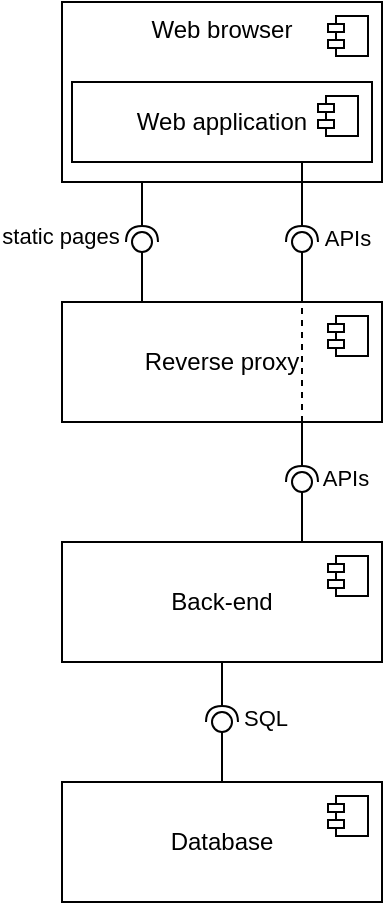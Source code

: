 <mxfile version="25.0.2">
  <diagram name="Page-1" id="UnTIZeBMVxwomK0J2_nH">
    <mxGraphModel dx="241" dy="143" grid="1" gridSize="10" guides="1" tooltips="1" connect="1" arrows="1" fold="1" page="1" pageScale="1" pageWidth="827" pageHeight="1169" math="0" shadow="0">
      <root>
        <mxCell id="0" />
        <mxCell id="1" parent="0" />
        <mxCell id="D7EhTNVWj45SHCvEhxK5-1" value="Web browser" style="html=1;dropTarget=0;whiteSpace=wrap;verticalAlign=top;align=center;" parent="1" vertex="1">
          <mxGeometry x="160" y="70" width="160" height="90" as="geometry" />
        </mxCell>
        <mxCell id="D7EhTNVWj45SHCvEhxK5-2" value="" style="shape=module;jettyWidth=8;jettyHeight=4;" parent="D7EhTNVWj45SHCvEhxK5-1" vertex="1">
          <mxGeometry x="1" width="20" height="20" relative="1" as="geometry">
            <mxPoint x="-27" y="7" as="offset" />
          </mxGeometry>
        </mxCell>
        <mxCell id="D7EhTNVWj45SHCvEhxK5-3" value="Web application" style="html=1;dropTarget=0;whiteSpace=wrap;" parent="1" vertex="1">
          <mxGeometry x="165" y="110" width="150" height="40" as="geometry" />
        </mxCell>
        <mxCell id="D7EhTNVWj45SHCvEhxK5-4" value="" style="shape=module;jettyWidth=8;jettyHeight=4;" parent="D7EhTNVWj45SHCvEhxK5-3" vertex="1">
          <mxGeometry x="1" width="20" height="20" relative="1" as="geometry">
            <mxPoint x="-27" y="7" as="offset" />
          </mxGeometry>
        </mxCell>
        <mxCell id="D7EhTNVWj45SHCvEhxK5-6" value="Reverse proxy" style="html=1;dropTarget=0;whiteSpace=wrap;" parent="1" vertex="1">
          <mxGeometry x="160" y="220" width="160" height="60" as="geometry" />
        </mxCell>
        <mxCell id="D7EhTNVWj45SHCvEhxK5-7" value="" style="shape=module;jettyWidth=8;jettyHeight=4;" parent="D7EhTNVWj45SHCvEhxK5-6" vertex="1">
          <mxGeometry x="1" width="20" height="20" relative="1" as="geometry">
            <mxPoint x="-27" y="7" as="offset" />
          </mxGeometry>
        </mxCell>
        <mxCell id="D7EhTNVWj45SHCvEhxK5-8" value="Back-end" style="html=1;dropTarget=0;whiteSpace=wrap;" parent="1" vertex="1">
          <mxGeometry x="160" y="340" width="160" height="60" as="geometry" />
        </mxCell>
        <mxCell id="D7EhTNVWj45SHCvEhxK5-9" value="" style="shape=module;jettyWidth=8;jettyHeight=4;" parent="D7EhTNVWj45SHCvEhxK5-8" vertex="1">
          <mxGeometry x="1" width="20" height="20" relative="1" as="geometry">
            <mxPoint x="-27" y="7" as="offset" />
          </mxGeometry>
        </mxCell>
        <mxCell id="D7EhTNVWj45SHCvEhxK5-10" value="Database" style="html=1;dropTarget=0;whiteSpace=wrap;" parent="1" vertex="1">
          <mxGeometry x="160" y="460" width="160" height="60" as="geometry" />
        </mxCell>
        <mxCell id="D7EhTNVWj45SHCvEhxK5-11" value="" style="shape=module;jettyWidth=8;jettyHeight=4;" parent="D7EhTNVWj45SHCvEhxK5-10" vertex="1">
          <mxGeometry x="1" width="20" height="20" relative="1" as="geometry">
            <mxPoint x="-27" y="7" as="offset" />
          </mxGeometry>
        </mxCell>
        <mxCell id="D7EhTNVWj45SHCvEhxK5-45" value="" style="endArrow=none;dashed=1;html=1;rounded=0;entryX=0.75;entryY=0;entryDx=0;entryDy=0;exitX=0.75;exitY=1;exitDx=0;exitDy=0;" parent="1" source="D7EhTNVWj45SHCvEhxK5-6" target="D7EhTNVWj45SHCvEhxK5-6" edge="1">
          <mxGeometry width="50" height="50" relative="1" as="geometry">
            <mxPoint x="390" y="350" as="sourcePoint" />
            <mxPoint x="440" y="300" as="targetPoint" />
          </mxGeometry>
        </mxCell>
        <mxCell id="d9HBP0UYHWN8q6qkHOCg-1" value="" style="rounded=0;orthogonalLoop=1;jettySize=auto;html=1;endArrow=halfCircle;endFill=0;endSize=6;strokeWidth=1;sketch=0;exitX=0.25;exitY=1;exitDx=0;exitDy=0;" parent="1" source="D7EhTNVWj45SHCvEhxK5-1" edge="1">
          <mxGeometry relative="1" as="geometry">
            <mxPoint x="410" y="275" as="sourcePoint" />
            <mxPoint x="200" y="190" as="targetPoint" />
          </mxGeometry>
        </mxCell>
        <mxCell id="d9HBP0UYHWN8q6qkHOCg-2" value="" style="rounded=0;orthogonalLoop=1;jettySize=auto;html=1;endArrow=oval;endFill=0;sketch=0;sourcePerimeterSpacing=0;targetPerimeterSpacing=0;endSize=10;exitX=0.25;exitY=0;exitDx=0;exitDy=0;" parent="1" source="D7EhTNVWj45SHCvEhxK5-6" edge="1">
          <mxGeometry relative="1" as="geometry">
            <mxPoint x="370" y="275" as="sourcePoint" />
            <mxPoint x="200" y="190" as="targetPoint" />
          </mxGeometry>
        </mxCell>
        <mxCell id="d9HBP0UYHWN8q6qkHOCg-4" value="static pages" style="text;html=1;align=center;verticalAlign=middle;whiteSpace=wrap;rounded=0;labelBackgroundColor=default;fontSize=11;spacingBottom=0;" parent="1" vertex="1">
          <mxGeometry x="129" y="180" width="61" height="14" as="geometry" />
        </mxCell>
        <mxCell id="FjK_TDLORAStH0ljwEb7-1" value="" style="rounded=0;orthogonalLoop=1;jettySize=auto;html=1;endArrow=halfCircle;endFill=0;endSize=6;strokeWidth=1;movable=1;resizable=1;rotatable=1;deletable=1;editable=1;locked=0;connectable=1;jumpSize=6;jumpStyle=none;flowAnimation=0;strokeColor=default;curved=0;targetPerimeterSpacing=0;sourcePerimeterSpacing=0;startSize=6;" edge="1" target="FjK_TDLORAStH0ljwEb7-3" parent="1">
          <mxGeometry relative="1" as="geometry">
            <mxPoint x="280" y="150" as="sourcePoint" />
          </mxGeometry>
        </mxCell>
        <mxCell id="FjK_TDLORAStH0ljwEb7-2" value="" style="rounded=0;orthogonalLoop=1;jettySize=auto;html=1;endArrow=oval;endFill=0;sketch=0;sourcePerimeterSpacing=0;targetPerimeterSpacing=0;endSize=10;" edge="1" target="FjK_TDLORAStH0ljwEb7-3" parent="1">
          <mxGeometry relative="1" as="geometry">
            <mxPoint x="280" y="220" as="sourcePoint" />
          </mxGeometry>
        </mxCell>
        <mxCell id="FjK_TDLORAStH0ljwEb7-3" value="" style="ellipse;whiteSpace=wrap;html=1;align=center;aspect=fixed;fillColor=none;strokeColor=none;resizable=0;perimeter=centerPerimeter;rotatable=0;allowArrows=0;points=[];outlineConnect=1;" vertex="1" parent="1">
          <mxGeometry x="275" y="185" width="10" height="10" as="geometry" />
        </mxCell>
        <mxCell id="FjK_TDLORAStH0ljwEb7-10" value="APIs" style="text;html=1;align=center;verticalAlign=middle;whiteSpace=wrap;rounded=0;labelBackgroundColor=default;fontSize=11;spacingBottom=0;" vertex="1" parent="1">
          <mxGeometry x="290" y="181" width="26" height="14" as="geometry" />
        </mxCell>
        <mxCell id="FjK_TDLORAStH0ljwEb7-11" value="" style="rounded=0;orthogonalLoop=1;jettySize=auto;html=1;endArrow=halfCircle;endFill=0;endSize=6;strokeWidth=1;sketch=0;exitX=0.75;exitY=1;exitDx=0;exitDy=0;" edge="1" target="FjK_TDLORAStH0ljwEb7-13" parent="1" source="D7EhTNVWj45SHCvEhxK5-6">
          <mxGeometry relative="1" as="geometry">
            <mxPoint x="280" y="305" as="sourcePoint" />
          </mxGeometry>
        </mxCell>
        <mxCell id="FjK_TDLORAStH0ljwEb7-12" value="" style="rounded=0;orthogonalLoop=1;jettySize=auto;html=1;endArrow=oval;endFill=0;sketch=0;sourcePerimeterSpacing=0;targetPerimeterSpacing=0;endSize=10;exitX=0.75;exitY=0;exitDx=0;exitDy=0;" edge="1" target="FjK_TDLORAStH0ljwEb7-13" parent="1" source="D7EhTNVWj45SHCvEhxK5-8">
          <mxGeometry relative="1" as="geometry">
            <mxPoint x="240" y="305" as="sourcePoint" />
          </mxGeometry>
        </mxCell>
        <mxCell id="FjK_TDLORAStH0ljwEb7-13" value="" style="ellipse;whiteSpace=wrap;html=1;align=center;aspect=fixed;fillColor=none;strokeColor=none;resizable=0;perimeter=centerPerimeter;rotatable=0;allowArrows=0;points=[];outlineConnect=1;" vertex="1" parent="1">
          <mxGeometry x="275" y="305" width="10" height="10" as="geometry" />
        </mxCell>
        <mxCell id="FjK_TDLORAStH0ljwEb7-14" value="APIs" style="text;html=1;align=center;verticalAlign=middle;whiteSpace=wrap;rounded=0;labelBackgroundColor=default;fontSize=11;spacingBottom=0;" vertex="1" parent="1">
          <mxGeometry x="289" y="301" width="26" height="14" as="geometry" />
        </mxCell>
        <mxCell id="FjK_TDLORAStH0ljwEb7-15" value="" style="rounded=0;orthogonalLoop=1;jettySize=auto;html=1;endArrow=halfCircle;endFill=0;endSize=6;strokeWidth=1;sketch=0;exitX=0.5;exitY=1;exitDx=0;exitDy=0;" edge="1" target="FjK_TDLORAStH0ljwEb7-17" parent="1" source="D7EhTNVWj45SHCvEhxK5-8">
          <mxGeometry relative="1" as="geometry">
            <mxPoint x="250" y="435" as="sourcePoint" />
          </mxGeometry>
        </mxCell>
        <mxCell id="FjK_TDLORAStH0ljwEb7-16" value="" style="rounded=0;orthogonalLoop=1;jettySize=auto;html=1;endArrow=oval;endFill=0;sketch=0;sourcePerimeterSpacing=0;targetPerimeterSpacing=0;endSize=10;exitX=0.5;exitY=0;exitDx=0;exitDy=0;" edge="1" target="FjK_TDLORAStH0ljwEb7-17" parent="1" source="D7EhTNVWj45SHCvEhxK5-10">
          <mxGeometry relative="1" as="geometry">
            <mxPoint x="210" y="435" as="sourcePoint" />
          </mxGeometry>
        </mxCell>
        <mxCell id="FjK_TDLORAStH0ljwEb7-17" value="" style="ellipse;whiteSpace=wrap;html=1;align=center;aspect=fixed;fillColor=none;strokeColor=none;resizable=0;perimeter=centerPerimeter;rotatable=0;allowArrows=0;points=[];outlineConnect=1;" vertex="1" parent="1">
          <mxGeometry x="235" y="425" width="10" height="10" as="geometry" />
        </mxCell>
        <mxCell id="FjK_TDLORAStH0ljwEb7-18" value="SQL" style="text;html=1;align=center;verticalAlign=middle;whiteSpace=wrap;rounded=0;labelBackgroundColor=default;fontSize=11;spacingBottom=0;" vertex="1" parent="1">
          <mxGeometry x="249" y="421" width="26" height="14" as="geometry" />
        </mxCell>
      </root>
    </mxGraphModel>
  </diagram>
</mxfile>
